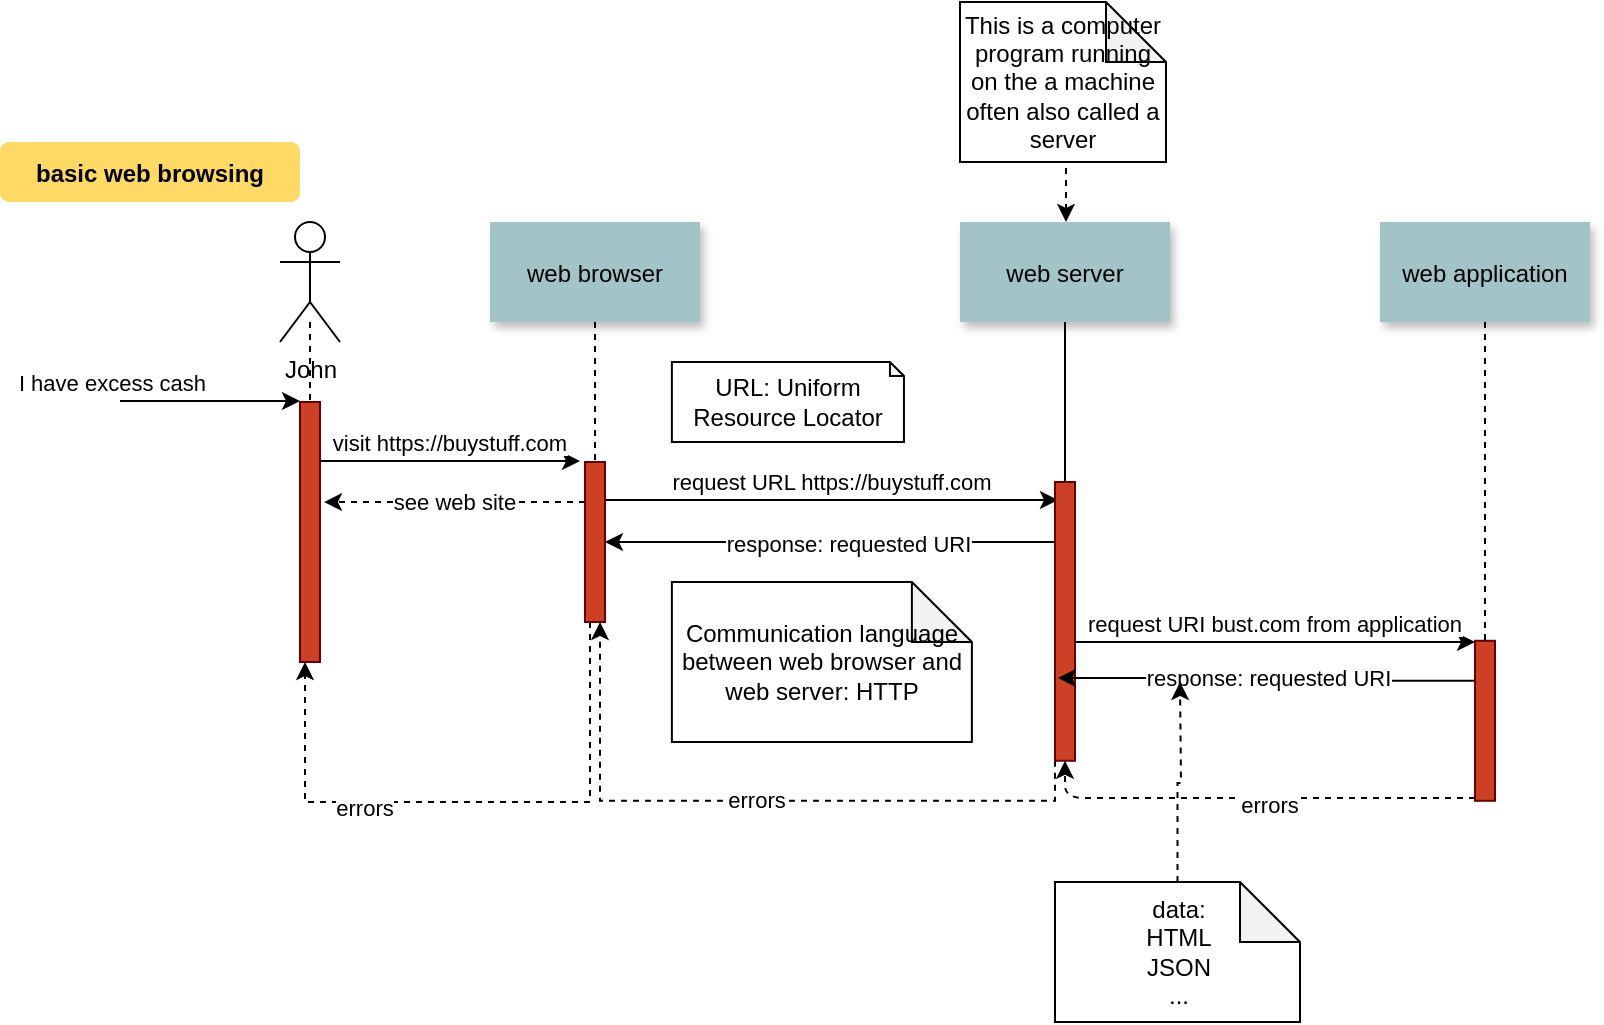 <mxfile version="15.0.6" type="google"><diagram name="Page-1" id="9361dd3d-8414-5efd-6122-117bd74ce7a7"><mxGraphModel dx="928" dy="1056" grid="1" gridSize="10" guides="1" tooltips="1" connect="1" arrows="1" fold="1" page="0" pageScale="1.5" pageWidth="826" pageHeight="1169" background="none" math="0" shadow="0"><root><mxCell id="0"/><mxCell id="1" parent="0"/><mxCell id="2" value="" style="fillColor=#CC4125;strokeColor=#660000" parent="1" vertex="1"><mxGeometry x="200" y="150" width="10" height="130" as="geometry"/></mxCell><mxCell id="3" value="I have excess cash" style="edgeStyle=none;verticalLabelPosition=top;verticalAlign=bottom;labelPosition=left;align=right" parent="1" edge="1"><mxGeometry x="110" y="49.5" width="100" height="100" as="geometry"><mxPoint x="110" y="149.5" as="sourcePoint"/><mxPoint x="200" y="149.5" as="targetPoint"/></mxGeometry></mxCell><mxCell id="_aU_bg_VFNlMsZn4Ez4D-104" style="edgeStyle=orthogonalEdgeStyle;rounded=0;orthogonalLoop=1;jettySize=auto;html=1;exitX=0.25;exitY=1;exitDx=0;exitDy=0;entryX=0.25;entryY=1;entryDx=0;entryDy=0;dashed=1;" edge="1" parent="1" source="6" target="2"><mxGeometry relative="1" as="geometry"><Array as="points"><mxPoint x="345" y="350"/><mxPoint x="203" y="350"/></Array></mxGeometry></mxCell><mxCell id="_aU_bg_VFNlMsZn4Ez4D-105" value="errors" style="edgeLabel;html=1;align=center;verticalAlign=middle;resizable=0;points=[];" vertex="1" connectable="0" parent="_aU_bg_VFNlMsZn4Ez4D-104"><mxGeometry x="0.342" y="3" relative="1" as="geometry"><mxPoint as="offset"/></mxGeometry></mxCell><mxCell id="_aU_bg_VFNlMsZn4Ez4D-106" value="see web site" style="edgeStyle=orthogonalEdgeStyle;rounded=0;orthogonalLoop=1;jettySize=auto;html=1;exitX=0;exitY=0.25;exitDx=0;exitDy=0;entryX=1.2;entryY=0.385;entryDx=0;entryDy=0;entryPerimeter=0;dashed=1;" edge="1" parent="1" source="6" target="2"><mxGeometry relative="1" as="geometry"/></mxCell><mxCell id="6" value="" style="fillColor=#CC4125;strokeColor=#660000" parent="1" vertex="1"><mxGeometry x="342.5" y="180" width="10" height="80" as="geometry"/></mxCell><mxCell id="7" value="web browser" style="shadow=1;fillColor=#A2C4C9;strokeColor=none" parent="1" vertex="1"><mxGeometry x="295" y="60" width="105" height="50" as="geometry"/></mxCell><mxCell id="8" value="" style="edgeStyle=none;endArrow=none;dashed=1" parent="1" source="7" target="6" edge="1"><mxGeometry x="272.335" y="165" width="100" height="100" as="geometry"><mxPoint x="347.259" y="110" as="sourcePoint"/><mxPoint x="347.576" y="165" as="targetPoint"/></mxGeometry></mxCell><mxCell id="9" value="visit https://buystuff.com" style="edgeStyle=none;verticalLabelPosition=top;verticalAlign=bottom" parent="1" edge="1"><mxGeometry x="220" y="92" width="100" height="100" as="geometry"><mxPoint x="210" y="179.5" as="sourcePoint"/><mxPoint x="340" y="179.5" as="targetPoint"/></mxGeometry></mxCell><mxCell id="13" value="request URL https://buystuff.com" style="edgeStyle=none;verticalLabelPosition=top;verticalAlign=bottom;" parent="1" edge="1"><mxGeometry x="385.455" y="113.916" width="100" height="100" as="geometry"><mxPoint x="353" y="199" as="sourcePoint"/><mxPoint x="579" y="199" as="targetPoint"/></mxGeometry></mxCell><mxCell id="15" value="web server" style="shadow=1;fillColor=#A2C4C9;strokeColor=none" parent="1" vertex="1"><mxGeometry x="530.004" y="60.0" width="105" height="50" as="geometry"/></mxCell><mxCell id="16" value="" style="edgeStyle=none;endArrow=none" parent="1" source="15" target="17" edge="1"><mxGeometry x="504.763" y="270" width="100" height="100" as="geometry"><mxPoint x="582.263" y="220.0" as="sourcePoint"/><mxPoint x="582.263" y="240.0" as="targetPoint"/></mxGeometry></mxCell><mxCell id="_aU_bg_VFNlMsZn4Ez4D-99" style="edgeStyle=orthogonalEdgeStyle;rounded=0;orthogonalLoop=1;jettySize=auto;html=1;exitX=0;exitY=0.25;exitDx=0;exitDy=0;entryX=1;entryY=0.5;entryDx=0;entryDy=0;" edge="1" parent="1" source="17" target="6"><mxGeometry relative="1" as="geometry"><Array as="points"><mxPoint x="578" y="220"/></Array></mxGeometry></mxCell><mxCell id="_aU_bg_VFNlMsZn4Ez4D-100" value="response: requested URI" style="edgeLabel;html=1;align=center;verticalAlign=middle;resizable=0;points=[];" vertex="1" connectable="0" parent="_aU_bg_VFNlMsZn4Ez4D-99"><mxGeometry x="-0.057" y="1" relative="1" as="geometry"><mxPoint as="offset"/></mxGeometry></mxCell><mxCell id="_aU_bg_VFNlMsZn4Ez4D-102" style="edgeStyle=orthogonalEdgeStyle;rounded=0;orthogonalLoop=1;jettySize=auto;html=1;exitX=0;exitY=1;exitDx=0;exitDy=0;entryX=0.75;entryY=1;entryDx=0;entryDy=0;dashed=1;" edge="1" parent="1" source="17" target="6"><mxGeometry relative="1" as="geometry"/></mxCell><mxCell id="_aU_bg_VFNlMsZn4Ez4D-103" value="errors" style="edgeLabel;html=1;align=center;verticalAlign=middle;resizable=0;points=[];" vertex="1" connectable="0" parent="_aU_bg_VFNlMsZn4Ez4D-102"><mxGeometry x="0.006" y="-1" relative="1" as="geometry"><mxPoint as="offset"/></mxGeometry></mxCell><mxCell id="17" value="" style="fillColor=#CC4125;strokeColor=#660000" parent="1" vertex="1"><mxGeometry x="577.5" y="190" width="10" height="139.39" as="geometry"/></mxCell><mxCell id="_aU_bg_VFNlMsZn4Ez4D-97" value="response: requested URI" style="edgeStyle=orthogonalEdgeStyle;rounded=0;orthogonalLoop=1;jettySize=auto;html=1;exitX=0;exitY=0.25;exitDx=0;exitDy=0;entryX=0.15;entryY=0.703;entryDx=0;entryDy=0;entryPerimeter=0;" edge="1" parent="1" source="21" target="17"><mxGeometry relative="1" as="geometry"><mxPoint x="590" y="289" as="targetPoint"/></mxGeometry></mxCell><mxCell id="21" value="" style="fillColor=#CC4125;strokeColor=#660000" parent="1" vertex="1"><mxGeometry x="787.5" y="269.394" width="10" height="80" as="geometry"/></mxCell><mxCell id="22" value="web application" style="shadow=1;fillColor=#A2C4C9;strokeColor=none" parent="1" vertex="1"><mxGeometry x="740" y="60" width="105" height="50" as="geometry"/></mxCell><mxCell id="23" value="" style="edgeStyle=none;endArrow=none;dashed=1" parent="1" source="22" target="21" edge="1"><mxGeometry x="731.988" y="175.0" width="100" height="100" as="geometry"><mxPoint x="792.153" y="110" as="sourcePoint"/><mxPoint x="792.153" y="260" as="targetPoint"/></mxGeometry></mxCell><mxCell id="27" value="request URI bust.com from application" style="edgeStyle=elbowEdgeStyle;elbow=vertical;verticalLabelPosition=top;verticalAlign=bottom" parent="1" source="17" target="21" edge="1"><mxGeometry x="540" y="270" width="100" height="100" as="geometry"><mxPoint x="540" y="370" as="sourcePoint"/><mxPoint x="640" y="270" as="targetPoint"/><Array as="points"><mxPoint x="590" y="270"/></Array></mxGeometry></mxCell><mxCell id="28" value="errors" style="edgeStyle=elbowEdgeStyle;elbow=vertical;dashed=1;verticalLabelPosition=bottom;verticalAlign=top" parent="1" source="21" target="17" edge="1"><mxGeometry x="550" y="280" width="100" height="100" as="geometry"><mxPoint x="529.784" y="280" as="sourcePoint"/><mxPoint x="680" y="280" as="targetPoint"/><Array as="points"><mxPoint x="593" y="348"/></Array></mxGeometry></mxCell><mxCell id="33" value="" style="edgeStyle=elbowEdgeStyle;elbow=horizontal;endArrow=none;dashed=1" parent="1" target="2" edge="1"><mxGeometry x="230.0" y="310" width="100" height="100" as="geometry"><mxPoint x="205" y="110" as="sourcePoint"/><mxPoint x="330" y="310" as="targetPoint"/></mxGeometry></mxCell><mxCell id="71" value="basic web browsing" style="rounded=1;fontStyle=1;fillColor=#FFD966;strokeColor=none" parent="1" vertex="1"><mxGeometry x="50" y="20" width="150" height="30" as="geometry"/></mxCell><mxCell id="_aU_bg_VFNlMsZn4Ez4D-89" value="John" style="shape=umlActor;verticalLabelPosition=bottom;verticalAlign=top;html=1;outlineConnect=0;" vertex="1" parent="1"><mxGeometry x="190" y="60" width="30" height="60" as="geometry"/></mxCell><mxCell id="_aU_bg_VFNlMsZn4Ez4D-91" value="URL: Uniform Resource Locator" style="shape=note;whiteSpace=wrap;html=1;backgroundOutline=1;darkOpacity=0.05;size=7;" vertex="1" parent="1"><mxGeometry x="385.94" y="130" width="116.04" height="40" as="geometry"/></mxCell><mxCell id="_aU_bg_VFNlMsZn4Ez4D-96" value="Communication language between web browser and web server: HTTP" style="shape=note;whiteSpace=wrap;html=1;backgroundOutline=1;darkOpacity=0.05;" vertex="1" parent="1"><mxGeometry x="385.94" y="240" width="150" height="80" as="geometry"/></mxCell><mxCell id="_aU_bg_VFNlMsZn4Ez4D-108" style="edgeStyle=orthogonalEdgeStyle;rounded=0;orthogonalLoop=1;jettySize=auto;html=1;dashed=1;" edge="1" parent="1" source="_aU_bg_VFNlMsZn4Ez4D-107"><mxGeometry relative="1" as="geometry"><mxPoint x="640" y="290" as="targetPoint"/></mxGeometry></mxCell><mxCell id="_aU_bg_VFNlMsZn4Ez4D-107" value="data:&lt;br&gt;HTML&lt;br&gt;JSON&lt;br&gt;..." style="shape=note;whiteSpace=wrap;html=1;backgroundOutline=1;darkOpacity=0.05;" vertex="1" parent="1"><mxGeometry x="577.5" y="390" width="122.5" height="70" as="geometry"/></mxCell><mxCell id="_aU_bg_VFNlMsZn4Ez4D-110" style="edgeStyle=orthogonalEdgeStyle;rounded=0;orthogonalLoop=1;jettySize=auto;html=1;dashed=1;" edge="1" parent="1" target="15"><mxGeometry relative="1" as="geometry"><mxPoint x="590" y="30" as="sourcePoint"/><Array as="points"><mxPoint x="590" y="20"/><mxPoint x="583" y="20"/></Array></mxGeometry></mxCell><mxCell id="_aU_bg_VFNlMsZn4Ez4D-109" value="This is a computer program running on the a machine often also called a server" style="shape=note;whiteSpace=wrap;html=1;backgroundOutline=1;darkOpacity=0.05;" vertex="1" parent="1"><mxGeometry x="530" y="-50" width="103" height="80" as="geometry"/></mxCell></root></mxGraphModel></diagram></mxfile>